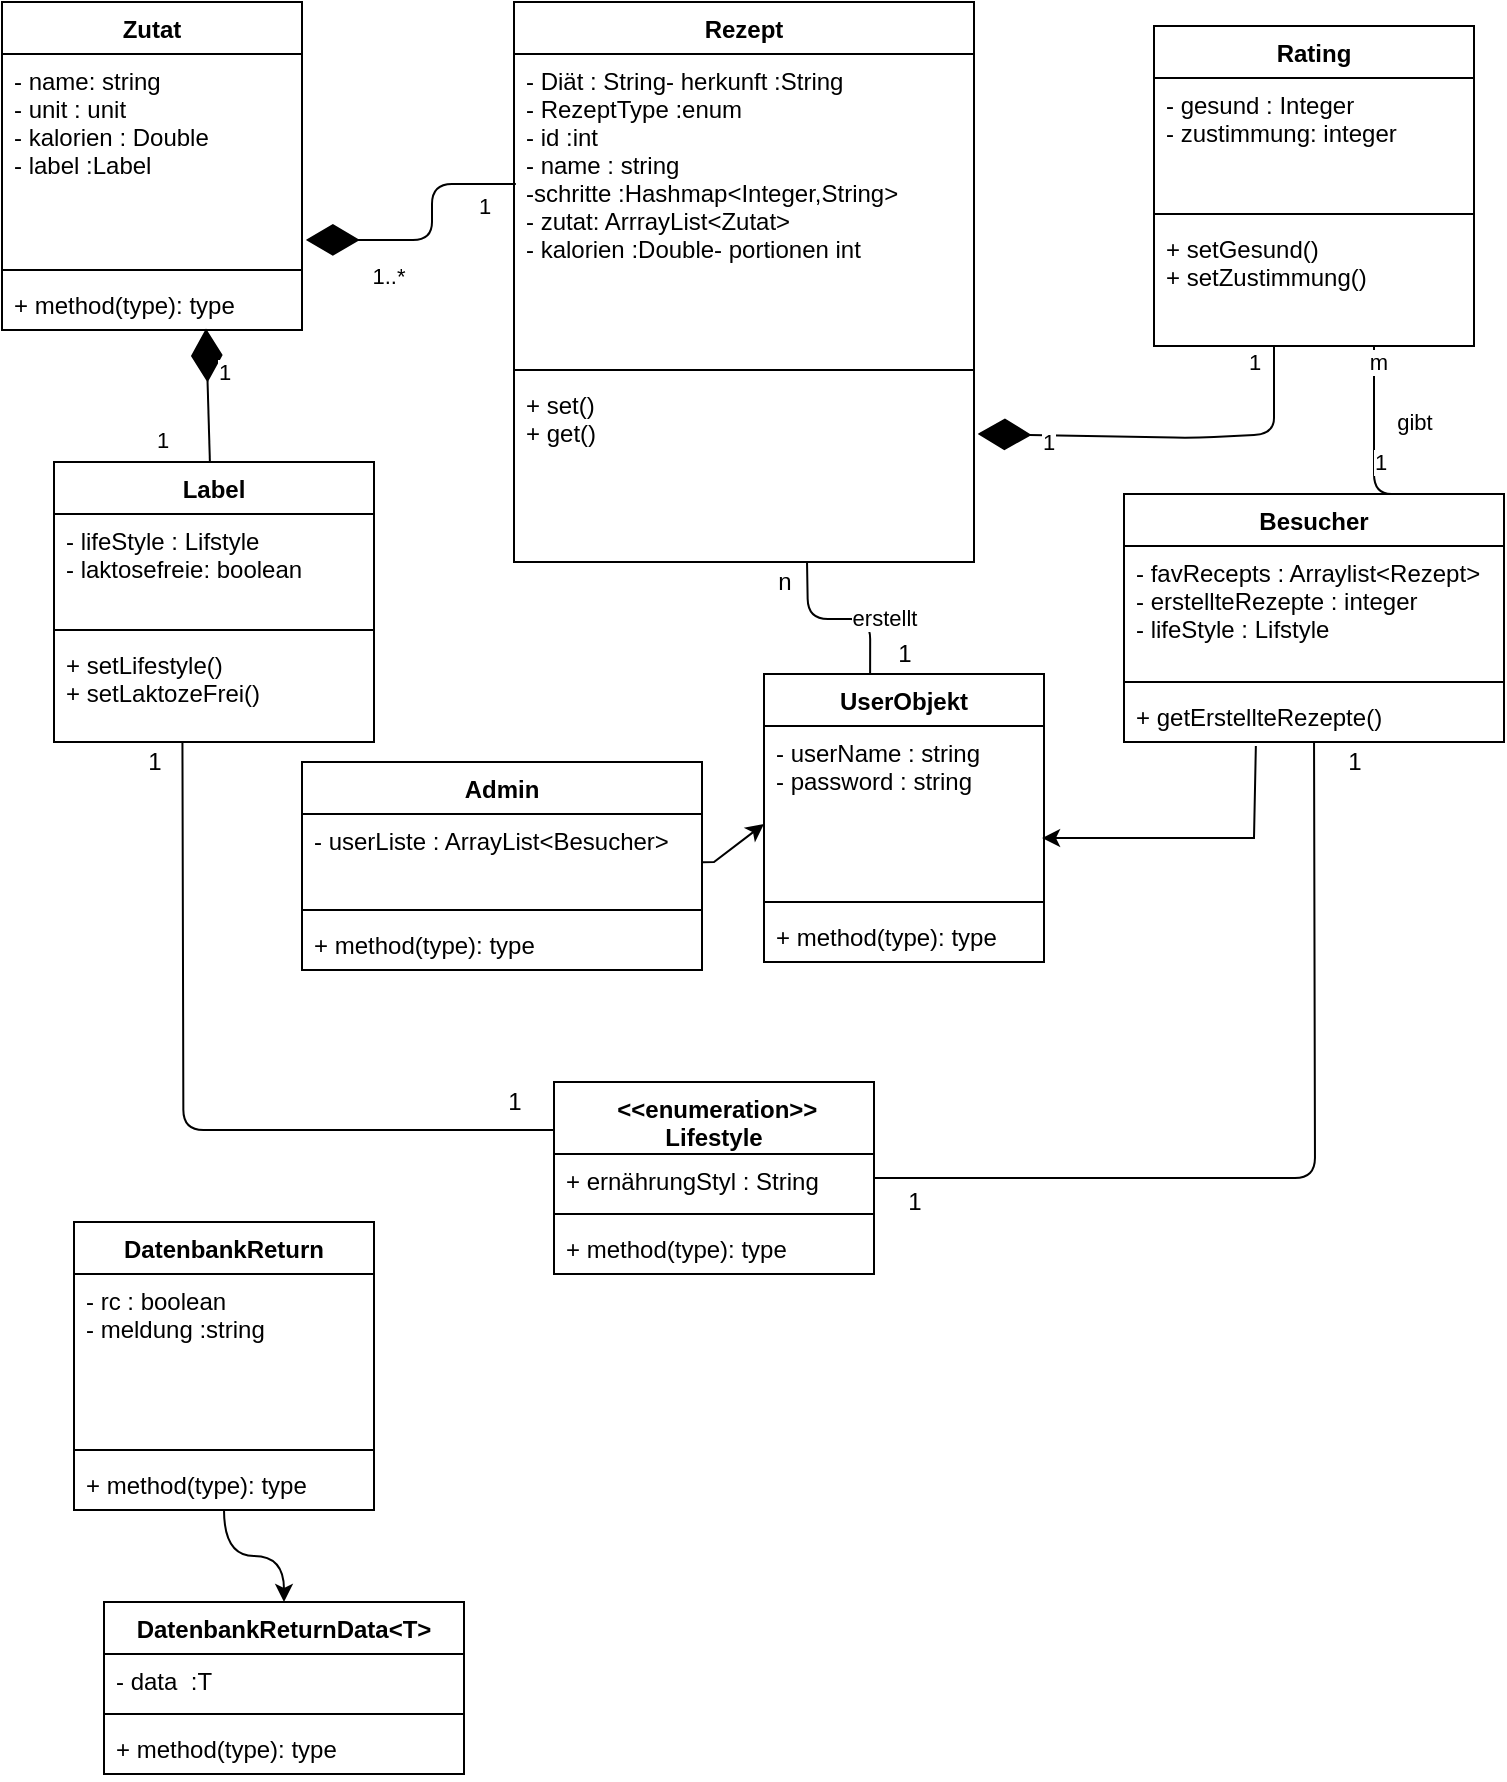<mxfile version="13.9.2" type="github">
  <diagram id="IZZyyHPVDpo9NpMuoboe" name="Page-1">
    <mxGraphModel dx="794" dy="982" grid="1" gridSize="10" guides="1" tooltips="1" connect="1" arrows="1" fold="1" page="1" pageScale="1" pageWidth="827" pageHeight="1169" math="0" shadow="0">
      <root>
        <mxCell id="0" />
        <mxCell id="1" parent="0" />
        <mxCell id="SRhx6CK5bO02SiISKb7Z-1" value="Zutat" style="swimlane;fontStyle=1;align=center;verticalAlign=top;childLayout=stackLayout;horizontal=1;startSize=26;horizontalStack=0;resizeParent=1;resizeParentMax=0;resizeLast=0;collapsible=1;marginBottom=0;" parent="1" vertex="1">
          <mxGeometry x="64" y="10" width="150" height="164" as="geometry" />
        </mxCell>
        <mxCell id="SRhx6CK5bO02SiISKb7Z-2" value="- name: string&#xa;- unit : unit&#xa;- kalorien : Double &#xa;- label :Label&#xa;&#xa;&#xa;&#xa;&#xa;" style="text;strokeColor=none;fillColor=none;align=left;verticalAlign=top;spacingLeft=4;spacingRight=4;overflow=hidden;rotatable=0;points=[[0,0.5],[1,0.5]];portConstraint=eastwest;" parent="SRhx6CK5bO02SiISKb7Z-1" vertex="1">
          <mxGeometry y="26" width="150" height="104" as="geometry" />
        </mxCell>
        <mxCell id="SRhx6CK5bO02SiISKb7Z-3" value="" style="line;strokeWidth=1;fillColor=none;align=left;verticalAlign=middle;spacingTop=-1;spacingLeft=3;spacingRight=3;rotatable=0;labelPosition=right;points=[];portConstraint=eastwest;" parent="SRhx6CK5bO02SiISKb7Z-1" vertex="1">
          <mxGeometry y="130" width="150" height="8" as="geometry" />
        </mxCell>
        <mxCell id="SRhx6CK5bO02SiISKb7Z-4" value="+ method(type): type" style="text;strokeColor=none;fillColor=none;align=left;verticalAlign=top;spacingLeft=4;spacingRight=4;overflow=hidden;rotatable=0;points=[[0,0.5],[1,0.5]];portConstraint=eastwest;" parent="SRhx6CK5bO02SiISKb7Z-1" vertex="1">
          <mxGeometry y="138" width="150" height="26" as="geometry" />
        </mxCell>
        <mxCell id="SRhx6CK5bO02SiISKb7Z-5" value="Rezept" style="swimlane;fontStyle=1;align=center;verticalAlign=top;childLayout=stackLayout;horizontal=1;startSize=26;horizontalStack=0;resizeParent=1;resizeParentMax=0;resizeLast=0;collapsible=1;marginBottom=0;" parent="1" vertex="1">
          <mxGeometry x="320" y="10" width="230" height="280" as="geometry" />
        </mxCell>
        <mxCell id="SRhx6CK5bO02SiISKb7Z-6" value="- Diät : String- herkunft :String&#xa;- RezeptType :enum&#xa;- id :int&#xa;- name : string&#xa;-schritte :Hashmap&lt;Integer,String&gt;&#xa;- zutat: ArrrayList&lt;Zutat&gt;&#xa;- kalorien :Double- portionen int&#xa;&#xa;&#xa;&#xa;&#xa;&#xa;&#xa;&#xa;&#xa;&#xa;&#xa;" style="text;strokeColor=none;fillColor=none;align=left;verticalAlign=top;spacingLeft=4;spacingRight=4;overflow=hidden;rotatable=0;points=[[0,0.5],[1,0.5]];portConstraint=eastwest;" parent="SRhx6CK5bO02SiISKb7Z-5" vertex="1">
          <mxGeometry y="26" width="230" height="154" as="geometry" />
        </mxCell>
        <mxCell id="SRhx6CK5bO02SiISKb7Z-7" value="" style="line;strokeWidth=1;fillColor=none;align=left;verticalAlign=middle;spacingTop=-1;spacingLeft=3;spacingRight=3;rotatable=0;labelPosition=right;points=[];portConstraint=eastwest;" parent="SRhx6CK5bO02SiISKb7Z-5" vertex="1">
          <mxGeometry y="180" width="230" height="8" as="geometry" />
        </mxCell>
        <mxCell id="SRhx6CK5bO02SiISKb7Z-8" value="+ set()&#xa;+ get()&#xa;" style="text;strokeColor=none;fillColor=none;align=left;verticalAlign=top;spacingLeft=4;spacingRight=4;overflow=hidden;rotatable=0;points=[[0,0.5],[1,0.5]];portConstraint=eastwest;" parent="SRhx6CK5bO02SiISKb7Z-5" vertex="1">
          <mxGeometry y="188" width="230" height="92" as="geometry" />
        </mxCell>
        <mxCell id="SRhx6CK5bO02SiISKb7Z-49" value="Rating" style="swimlane;fontStyle=1;align=center;verticalAlign=top;childLayout=stackLayout;horizontal=1;startSize=26;horizontalStack=0;resizeParent=1;resizeParentMax=0;resizeLast=0;collapsible=1;marginBottom=0;" parent="1" vertex="1">
          <mxGeometry x="640" y="22" width="160" height="160" as="geometry" />
        </mxCell>
        <mxCell id="SRhx6CK5bO02SiISKb7Z-50" value="- gesund : Integer&#xa;- zustimmung: integer&#xa;" style="text;strokeColor=none;fillColor=none;align=left;verticalAlign=top;spacingLeft=4;spacingRight=4;overflow=hidden;rotatable=0;points=[[0,0.5],[1,0.5]];portConstraint=eastwest;" parent="SRhx6CK5bO02SiISKb7Z-49" vertex="1">
          <mxGeometry y="26" width="160" height="64" as="geometry" />
        </mxCell>
        <mxCell id="SRhx6CK5bO02SiISKb7Z-51" value="" style="line;strokeWidth=1;fillColor=none;align=left;verticalAlign=middle;spacingTop=-1;spacingLeft=3;spacingRight=3;rotatable=0;labelPosition=right;points=[];portConstraint=eastwest;" parent="SRhx6CK5bO02SiISKb7Z-49" vertex="1">
          <mxGeometry y="90" width="160" height="8" as="geometry" />
        </mxCell>
        <mxCell id="SRhx6CK5bO02SiISKb7Z-52" value="+ setGesund()&#xa;+ setZustimmung()&#xa;&#xa;&#xa;" style="text;strokeColor=none;fillColor=none;align=left;verticalAlign=top;spacingLeft=4;spacingRight=4;overflow=hidden;rotatable=0;points=[[0,0.5],[1,0.5]];portConstraint=eastwest;" parent="SRhx6CK5bO02SiISKb7Z-49" vertex="1">
          <mxGeometry y="98" width="160" height="62" as="geometry" />
        </mxCell>
        <mxCell id="SRhx6CK5bO02SiISKb7Z-61" value=" &lt;&lt;enumeration&gt;&gt; &#xa;Lifestyle" style="swimlane;fontStyle=1;align=center;verticalAlign=top;childLayout=stackLayout;horizontal=1;startSize=36;horizontalStack=0;resizeParent=1;resizeParentMax=0;resizeLast=0;collapsible=1;marginBottom=0;" parent="1" vertex="1">
          <mxGeometry x="340" y="550" width="160" height="96" as="geometry" />
        </mxCell>
        <mxCell id="SRhx6CK5bO02SiISKb7Z-62" value="+ ernährungStyl : String" style="text;strokeColor=none;fillColor=none;align=left;verticalAlign=top;spacingLeft=4;spacingRight=4;overflow=hidden;rotatable=0;points=[[0,0.5],[1,0.5]];portConstraint=eastwest;" parent="SRhx6CK5bO02SiISKb7Z-61" vertex="1">
          <mxGeometry y="36" width="160" height="26" as="geometry" />
        </mxCell>
        <mxCell id="SRhx6CK5bO02SiISKb7Z-63" value="" style="line;strokeWidth=1;fillColor=none;align=left;verticalAlign=middle;spacingTop=-1;spacingLeft=3;spacingRight=3;rotatable=0;labelPosition=right;points=[];portConstraint=eastwest;" parent="SRhx6CK5bO02SiISKb7Z-61" vertex="1">
          <mxGeometry y="62" width="160" height="8" as="geometry" />
        </mxCell>
        <mxCell id="SRhx6CK5bO02SiISKb7Z-64" value="+ method(type): type" style="text;strokeColor=none;fillColor=none;align=left;verticalAlign=top;spacingLeft=4;spacingRight=4;overflow=hidden;rotatable=0;points=[[0,0.5],[1,0.5]];portConstraint=eastwest;" parent="SRhx6CK5bO02SiISKb7Z-61" vertex="1">
          <mxGeometry y="70" width="160" height="26" as="geometry" />
        </mxCell>
        <mxCell id="SRhx6CK5bO02SiISKb7Z-77" value="" style="endArrow=diamondThin;endFill=1;endSize=24;html=1;entryX=1.013;entryY=0.894;entryDx=0;entryDy=0;entryPerimeter=0;exitX=0.004;exitY=0.422;exitDx=0;exitDy=0;exitPerimeter=0;" parent="1" source="SRhx6CK5bO02SiISKb7Z-6" target="SRhx6CK5bO02SiISKb7Z-2" edge="1">
          <mxGeometry width="160" relative="1" as="geometry">
            <mxPoint x="319.05" y="397.076" as="sourcePoint" />
            <mxPoint x="240.0" y="239.996" as="targetPoint" />
            <Array as="points">
              <mxPoint x="279" y="101" />
              <mxPoint x="279" y="129" />
              <mxPoint x="260" y="129" />
            </Array>
          </mxGeometry>
        </mxCell>
        <mxCell id="SRhx6CK5bO02SiISKb7Z-105" value="1" style="edgeLabel;html=1;align=center;verticalAlign=middle;resizable=0;points=[];" parent="SRhx6CK5bO02SiISKb7Z-77" vertex="1" connectable="0">
          <mxGeometry x="-0.874" y="1" relative="1" as="geometry">
            <mxPoint x="-8.08" y="9.38" as="offset" />
          </mxGeometry>
        </mxCell>
        <mxCell id="SRhx6CK5bO02SiISKb7Z-106" value="1..*" style="edgeLabel;html=1;align=center;verticalAlign=middle;resizable=0;points=[];" parent="SRhx6CK5bO02SiISKb7Z-77" vertex="1" connectable="0">
          <mxGeometry x="0.553" y="3" relative="1" as="geometry">
            <mxPoint x="11.1" y="14.99" as="offset" />
          </mxGeometry>
        </mxCell>
        <mxCell id="SRhx6CK5bO02SiISKb7Z-78" value="" style="endArrow=diamondThin;endFill=1;endSize=24;html=1;entryX=1.008;entryY=0.304;entryDx=0;entryDy=0;entryPerimeter=0;" parent="1" edge="1" target="SRhx6CK5bO02SiISKb7Z-8">
          <mxGeometry width="160" relative="1" as="geometry">
            <mxPoint x="700" y="182" as="sourcePoint" />
            <mxPoint x="600" y="228" as="targetPoint" />
            <Array as="points">
              <mxPoint x="700" y="200" />
              <mxPoint x="700" y="226" />
              <mxPoint x="660" y="228" />
            </Array>
          </mxGeometry>
        </mxCell>
        <mxCell id="SRhx6CK5bO02SiISKb7Z-103" value="1" style="edgeLabel;html=1;align=center;verticalAlign=middle;resizable=0;points=[];" parent="SRhx6CK5bO02SiISKb7Z-78" vertex="1" connectable="0">
          <mxGeometry x="-0.88" relative="1" as="geometry">
            <mxPoint x="-10" y="-3.76" as="offset" />
          </mxGeometry>
        </mxCell>
        <mxCell id="SRhx6CK5bO02SiISKb7Z-104" value="1" style="edgeLabel;html=1;align=center;verticalAlign=middle;resizable=0;points=[];" parent="SRhx6CK5bO02SiISKb7Z-78" vertex="1" connectable="0">
          <mxGeometry x="0.641" y="3" relative="1" as="geometry">
            <mxPoint as="offset" />
          </mxGeometry>
        </mxCell>
        <mxCell id="SRhx6CK5bO02SiISKb7Z-81" value="Label" style="swimlane;fontStyle=1;align=center;verticalAlign=top;childLayout=stackLayout;horizontal=1;startSize=26;horizontalStack=0;resizeParent=1;resizeParentMax=0;resizeLast=0;collapsible=1;marginBottom=0;" parent="1" vertex="1">
          <mxGeometry x="90" y="240" width="160" height="140" as="geometry" />
        </mxCell>
        <mxCell id="SRhx6CK5bO02SiISKb7Z-82" value="- lifeStyle : Lifstyle&#xa;- laktosefreie: boolean " style="text;strokeColor=none;fillColor=none;align=left;verticalAlign=top;spacingLeft=4;spacingRight=4;overflow=hidden;rotatable=0;points=[[0,0.5],[1,0.5]];portConstraint=eastwest;" parent="SRhx6CK5bO02SiISKb7Z-81" vertex="1">
          <mxGeometry y="26" width="160" height="54" as="geometry" />
        </mxCell>
        <mxCell id="SRhx6CK5bO02SiISKb7Z-83" value="" style="line;strokeWidth=1;fillColor=none;align=left;verticalAlign=middle;spacingTop=-1;spacingLeft=3;spacingRight=3;rotatable=0;labelPosition=right;points=[];portConstraint=eastwest;" parent="SRhx6CK5bO02SiISKb7Z-81" vertex="1">
          <mxGeometry y="80" width="160" height="8" as="geometry" />
        </mxCell>
        <mxCell id="SRhx6CK5bO02SiISKb7Z-84" value="+ setLifestyle()&#xa;+ setLaktozeFrei()&#xa;" style="text;strokeColor=none;fillColor=none;align=left;verticalAlign=top;spacingLeft=4;spacingRight=4;overflow=hidden;rotatable=0;points=[[0,0.5],[1,0.5]];portConstraint=eastwest;" parent="SRhx6CK5bO02SiISKb7Z-81" vertex="1">
          <mxGeometry y="88" width="160" height="52" as="geometry" />
        </mxCell>
        <mxCell id="gb2XQUWt7gZtMW36fQ8k-5" value="DatenbankReturnData&lt;T&gt;" style="swimlane;fontStyle=1;align=center;verticalAlign=top;childLayout=stackLayout;horizontal=1;startSize=26;horizontalStack=0;resizeParent=1;resizeParentMax=0;resizeLast=0;collapsible=1;marginBottom=0;" vertex="1" parent="1">
          <mxGeometry x="115" y="810" width="180" height="86" as="geometry" />
        </mxCell>
        <mxCell id="gb2XQUWt7gZtMW36fQ8k-6" value="- data  :T" style="text;strokeColor=none;fillColor=none;align=left;verticalAlign=top;spacingLeft=4;spacingRight=4;overflow=hidden;rotatable=0;points=[[0,0.5],[1,0.5]];portConstraint=eastwest;" vertex="1" parent="gb2XQUWt7gZtMW36fQ8k-5">
          <mxGeometry y="26" width="180" height="26" as="geometry" />
        </mxCell>
        <mxCell id="gb2XQUWt7gZtMW36fQ8k-7" value="" style="line;strokeWidth=1;fillColor=none;align=left;verticalAlign=middle;spacingTop=-1;spacingLeft=3;spacingRight=3;rotatable=0;labelPosition=right;points=[];portConstraint=eastwest;" vertex="1" parent="gb2XQUWt7gZtMW36fQ8k-5">
          <mxGeometry y="52" width="180" height="8" as="geometry" />
        </mxCell>
        <mxCell id="gb2XQUWt7gZtMW36fQ8k-8" value="+ method(type): type" style="text;strokeColor=none;fillColor=none;align=left;verticalAlign=top;spacingLeft=4;spacingRight=4;overflow=hidden;rotatable=0;points=[[0,0.5],[1,0.5]];portConstraint=eastwest;" vertex="1" parent="gb2XQUWt7gZtMW36fQ8k-5">
          <mxGeometry y="60" width="180" height="26" as="geometry" />
        </mxCell>
        <mxCell id="gb2XQUWt7gZtMW36fQ8k-17" style="edgeStyle=orthogonalEdgeStyle;rounded=0;orthogonalLoop=1;jettySize=auto;html=1;entryX=0.5;entryY=0;entryDx=0;entryDy=0;curved=1;" edge="1" parent="1" source="gb2XQUWt7gZtMW36fQ8k-13" target="gb2XQUWt7gZtMW36fQ8k-5">
          <mxGeometry relative="1" as="geometry" />
        </mxCell>
        <mxCell id="gb2XQUWt7gZtMW36fQ8k-13" value="DatenbankReturn" style="swimlane;fontStyle=1;align=center;verticalAlign=top;childLayout=stackLayout;horizontal=1;startSize=26;horizontalStack=0;resizeParent=1;resizeParentMax=0;resizeLast=0;collapsible=1;marginBottom=0;" vertex="1" parent="1">
          <mxGeometry x="100" y="620" width="150" height="144" as="geometry" />
        </mxCell>
        <mxCell id="gb2XQUWt7gZtMW36fQ8k-14" value="- rc : boolean&#xa;- meldung :string&#xa;" style="text;strokeColor=none;fillColor=none;align=left;verticalAlign=top;spacingLeft=4;spacingRight=4;overflow=hidden;rotatable=0;points=[[0,0.5],[1,0.5]];portConstraint=eastwest;" vertex="1" parent="gb2XQUWt7gZtMW36fQ8k-13">
          <mxGeometry y="26" width="150" height="84" as="geometry" />
        </mxCell>
        <mxCell id="gb2XQUWt7gZtMW36fQ8k-15" value="" style="line;strokeWidth=1;fillColor=none;align=left;verticalAlign=middle;spacingTop=-1;spacingLeft=3;spacingRight=3;rotatable=0;labelPosition=right;points=[];portConstraint=eastwest;" vertex="1" parent="gb2XQUWt7gZtMW36fQ8k-13">
          <mxGeometry y="110" width="150" height="8" as="geometry" />
        </mxCell>
        <mxCell id="gb2XQUWt7gZtMW36fQ8k-16" value="+ method(type): type" style="text;strokeColor=none;fillColor=none;align=left;verticalAlign=top;spacingLeft=4;spacingRight=4;overflow=hidden;rotatable=0;points=[[0,0.5],[1,0.5]];portConstraint=eastwest;" vertex="1" parent="gb2XQUWt7gZtMW36fQ8k-13">
          <mxGeometry y="118" width="150" height="26" as="geometry" />
        </mxCell>
        <mxCell id="gb2XQUWt7gZtMW36fQ8k-18" value="UserObjekt" style="swimlane;fontStyle=1;align=center;verticalAlign=top;childLayout=stackLayout;horizontal=1;startSize=26;horizontalStack=0;resizeParent=1;resizeParentMax=0;resizeLast=0;collapsible=1;marginBottom=0;" vertex="1" parent="1">
          <mxGeometry x="445" y="346" width="140" height="144" as="geometry" />
        </mxCell>
        <mxCell id="gb2XQUWt7gZtMW36fQ8k-19" value="- userName : string&#xa;- password : string&#xa;&#xa;" style="text;strokeColor=none;fillColor=none;align=left;verticalAlign=top;spacingLeft=4;spacingRight=4;overflow=hidden;rotatable=0;points=[[0,0.5],[1,0.5]];portConstraint=eastwest;" vertex="1" parent="gb2XQUWt7gZtMW36fQ8k-18">
          <mxGeometry y="26" width="140" height="84" as="geometry" />
        </mxCell>
        <mxCell id="gb2XQUWt7gZtMW36fQ8k-20" value="" style="line;strokeWidth=1;fillColor=none;align=left;verticalAlign=middle;spacingTop=-1;spacingLeft=3;spacingRight=3;rotatable=0;labelPosition=right;points=[];portConstraint=eastwest;" vertex="1" parent="gb2XQUWt7gZtMW36fQ8k-18">
          <mxGeometry y="110" width="140" height="8" as="geometry" />
        </mxCell>
        <mxCell id="gb2XQUWt7gZtMW36fQ8k-21" value="+ method(type): type" style="text;strokeColor=none;fillColor=none;align=left;verticalAlign=top;spacingLeft=4;spacingRight=4;overflow=hidden;rotatable=0;points=[[0,0.5],[1,0.5]];portConstraint=eastwest;" vertex="1" parent="gb2XQUWt7gZtMW36fQ8k-18">
          <mxGeometry y="118" width="140" height="26" as="geometry" />
        </mxCell>
        <mxCell id="gb2XQUWt7gZtMW36fQ8k-27" value="" style="endArrow=none;html=1;edgeStyle=orthogonalEdgeStyle;entryX=0.593;entryY=1.053;entryDx=0;entryDy=0;entryPerimeter=0;exitX=0.379;exitY=0;exitDx=0;exitDy=0;exitPerimeter=0;" edge="1" parent="1" source="gb2XQUWt7gZtMW36fQ8k-18">
          <mxGeometry relative="1" as="geometry">
            <mxPoint x="443.49" y="355.02" as="sourcePoint" />
            <mxPoint x="466.51" y="290.002" as="targetPoint" />
            <Array as="points" />
          </mxGeometry>
        </mxCell>
        <mxCell id="gb2XQUWt7gZtMW36fQ8k-28" value="erstellt" style="edgeLabel;html=1;align=center;verticalAlign=middle;resizable=0;points=[];" vertex="1" connectable="0" parent="gb2XQUWt7gZtMW36fQ8k-27">
          <mxGeometry x="-0.697" y="2" relative="1" as="geometry">
            <mxPoint x="8.91" y="-15.05" as="offset" />
          </mxGeometry>
        </mxCell>
        <mxCell id="gb2XQUWt7gZtMW36fQ8k-29" value="" style="endArrow=none;html=1;edgeStyle=orthogonalEdgeStyle;exitX=0.75;exitY=0;exitDx=0;exitDy=0;" edge="1" parent="1" source="gb2XQUWt7gZtMW36fQ8k-35" target="SRhx6CK5bO02SiISKb7Z-52">
          <mxGeometry relative="1" as="geometry">
            <mxPoint x="710" y="365.02" as="sourcePoint" />
            <mxPoint x="733.02" y="300.002" as="targetPoint" />
            <Array as="points">
              <mxPoint x="750" y="256" />
            </Array>
          </mxGeometry>
        </mxCell>
        <mxCell id="gb2XQUWt7gZtMW36fQ8k-30" value="gibt" style="edgeLabel;html=1;align=center;verticalAlign=middle;resizable=0;points=[];" vertex="1" connectable="0" parent="gb2XQUWt7gZtMW36fQ8k-29">
          <mxGeometry x="-0.697" y="2" relative="1" as="geometry">
            <mxPoint x="16.5" y="-38" as="offset" />
          </mxGeometry>
        </mxCell>
        <mxCell id="gb2XQUWt7gZtMW36fQ8k-55" value="m" style="edgeLabel;html=1;align=center;verticalAlign=middle;resizable=0;points=[];" vertex="1" connectable="0" parent="gb2XQUWt7gZtMW36fQ8k-29">
          <mxGeometry x="0.843" y="-2" relative="1" as="geometry">
            <mxPoint y="1" as="offset" />
          </mxGeometry>
        </mxCell>
        <mxCell id="gb2XQUWt7gZtMW36fQ8k-56" value="1" style="edgeLabel;html=1;align=center;verticalAlign=middle;resizable=0;points=[];" vertex="1" connectable="0" parent="gb2XQUWt7gZtMW36fQ8k-29">
          <mxGeometry x="-0.681" y="-1" relative="1" as="geometry">
            <mxPoint y="-15" as="offset" />
          </mxGeometry>
        </mxCell>
        <mxCell id="gb2XQUWt7gZtMW36fQ8k-54" style="edgeStyle=none;rounded=0;orthogonalLoop=1;jettySize=auto;html=1;entryX=0;entryY=0.583;entryDx=0;entryDy=0;entryPerimeter=0;" edge="1" parent="1" source="gb2XQUWt7gZtMW36fQ8k-31" target="gb2XQUWt7gZtMW36fQ8k-19">
          <mxGeometry relative="1" as="geometry">
            <Array as="points">
              <mxPoint x="420" y="440" />
            </Array>
          </mxGeometry>
        </mxCell>
        <mxCell id="gb2XQUWt7gZtMW36fQ8k-31" value="Admin" style="swimlane;fontStyle=1;align=center;verticalAlign=top;childLayout=stackLayout;horizontal=1;startSize=26;horizontalStack=0;resizeParent=1;resizeParentMax=0;resizeLast=0;collapsible=1;marginBottom=0;" vertex="1" parent="1">
          <mxGeometry x="214" y="390" width="200" height="104" as="geometry" />
        </mxCell>
        <mxCell id="gb2XQUWt7gZtMW36fQ8k-32" value="- userListe : ArrayList&lt;Besucher&gt;" style="text;strokeColor=none;fillColor=none;align=left;verticalAlign=top;spacingLeft=4;spacingRight=4;overflow=hidden;rotatable=0;points=[[0,0.5],[1,0.5]];portConstraint=eastwest;" vertex="1" parent="gb2XQUWt7gZtMW36fQ8k-31">
          <mxGeometry y="26" width="200" height="44" as="geometry" />
        </mxCell>
        <mxCell id="gb2XQUWt7gZtMW36fQ8k-33" value="" style="line;strokeWidth=1;fillColor=none;align=left;verticalAlign=middle;spacingTop=-1;spacingLeft=3;spacingRight=3;rotatable=0;labelPosition=right;points=[];portConstraint=eastwest;" vertex="1" parent="gb2XQUWt7gZtMW36fQ8k-31">
          <mxGeometry y="70" width="200" height="8" as="geometry" />
        </mxCell>
        <mxCell id="gb2XQUWt7gZtMW36fQ8k-34" value="+ method(type): type" style="text;strokeColor=none;fillColor=none;align=left;verticalAlign=top;spacingLeft=4;spacingRight=4;overflow=hidden;rotatable=0;points=[[0,0.5],[1,0.5]];portConstraint=eastwest;" vertex="1" parent="gb2XQUWt7gZtMW36fQ8k-31">
          <mxGeometry y="78" width="200" height="26" as="geometry" />
        </mxCell>
        <mxCell id="gb2XQUWt7gZtMW36fQ8k-47" style="edgeStyle=none;rounded=0;orthogonalLoop=1;jettySize=auto;html=1;exitX=0.347;exitY=1.077;exitDx=0;exitDy=0;exitPerimeter=0;entryX=0.993;entryY=0.667;entryDx=0;entryDy=0;entryPerimeter=0;" edge="1" parent="1" source="gb2XQUWt7gZtMW36fQ8k-38" target="gb2XQUWt7gZtMW36fQ8k-19">
          <mxGeometry relative="1" as="geometry">
            <mxPoint x="592.95" y="630" as="sourcePoint" />
            <mxPoint x="585" y="416" as="targetPoint" />
            <Array as="points">
              <mxPoint x="690" y="428" />
            </Array>
          </mxGeometry>
        </mxCell>
        <mxCell id="gb2XQUWt7gZtMW36fQ8k-35" value="Besucher" style="swimlane;fontStyle=1;align=center;verticalAlign=top;childLayout=stackLayout;horizontal=1;startSize=26;horizontalStack=0;resizeParent=1;resizeParentMax=0;resizeLast=0;collapsible=1;marginBottom=0;" vertex="1" parent="1">
          <mxGeometry x="625" y="256" width="190" height="124" as="geometry" />
        </mxCell>
        <mxCell id="gb2XQUWt7gZtMW36fQ8k-36" value="- favRecepts : Arraylist&lt;Rezept&gt;&#xa;- erstellteRezepte : integer&#xa;- lifeStyle : Lifstyle&#xa;" style="text;strokeColor=none;fillColor=none;align=left;verticalAlign=top;spacingLeft=4;spacingRight=4;overflow=hidden;rotatable=0;points=[[0,0.5],[1,0.5]];portConstraint=eastwest;" vertex="1" parent="gb2XQUWt7gZtMW36fQ8k-35">
          <mxGeometry y="26" width="190" height="64" as="geometry" />
        </mxCell>
        <mxCell id="gb2XQUWt7gZtMW36fQ8k-37" value="" style="line;strokeWidth=1;fillColor=none;align=left;verticalAlign=middle;spacingTop=-1;spacingLeft=3;spacingRight=3;rotatable=0;labelPosition=right;points=[];portConstraint=eastwest;" vertex="1" parent="gb2XQUWt7gZtMW36fQ8k-35">
          <mxGeometry y="90" width="190" height="8" as="geometry" />
        </mxCell>
        <mxCell id="gb2XQUWt7gZtMW36fQ8k-38" value="+ getErstellteRezepte()" style="text;strokeColor=none;fillColor=none;align=left;verticalAlign=top;spacingLeft=4;spacingRight=4;overflow=hidden;rotatable=0;points=[[0,0.5],[1,0.5]];portConstraint=eastwest;" vertex="1" parent="gb2XQUWt7gZtMW36fQ8k-35">
          <mxGeometry y="98" width="190" height="26" as="geometry" />
        </mxCell>
        <mxCell id="gb2XQUWt7gZtMW36fQ8k-57" value="1" style="text;html=1;align=center;verticalAlign=middle;resizable=0;points=[];autosize=1;" vertex="1" parent="1">
          <mxGeometry x="505" y="326" width="20" height="20" as="geometry" />
        </mxCell>
        <mxCell id="gb2XQUWt7gZtMW36fQ8k-58" value="n" style="text;html=1;align=center;verticalAlign=middle;resizable=0;points=[];autosize=1;" vertex="1" parent="1">
          <mxGeometry x="445" y="290" width="20" height="20" as="geometry" />
        </mxCell>
        <mxCell id="gb2XQUWt7gZtMW36fQ8k-61" value="" style="endArrow=none;html=1;edgeStyle=orthogonalEdgeStyle;entryX=0.593;entryY=1.053;entryDx=0;entryDy=0;entryPerimeter=0;exitX=0;exitY=0.25;exitDx=0;exitDy=0;" edge="1" parent="1" source="SRhx6CK5bO02SiISKb7Z-61">
          <mxGeometry relative="1" as="geometry">
            <mxPoint x="185.77" y="436" as="sourcePoint" />
            <mxPoint x="154.22" y="380.002" as="targetPoint" />
            <Array as="points" />
          </mxGeometry>
        </mxCell>
        <mxCell id="gb2XQUWt7gZtMW36fQ8k-63" value="" style="endArrow=none;html=1;edgeStyle=orthogonalEdgeStyle;entryX=0.593;entryY=1.053;entryDx=0;entryDy=0;entryPerimeter=0;exitX=1;exitY=0.5;exitDx=0;exitDy=0;" edge="1" parent="1" source="SRhx6CK5bO02SiISKb7Z-61">
          <mxGeometry relative="1" as="geometry">
            <mxPoint x="905.8" y="574" as="sourcePoint" />
            <mxPoint x="720.02" y="380.002" as="targetPoint" />
            <Array as="points" />
          </mxGeometry>
        </mxCell>
        <mxCell id="gb2XQUWt7gZtMW36fQ8k-65" value="" style="endArrow=diamondThin;endFill=1;endSize=24;html=1;entryX=0.68;entryY=0.973;entryDx=0;entryDy=0;entryPerimeter=0;" edge="1" parent="1" source="SRhx6CK5bO02SiISKb7Z-81" target="SRhx6CK5bO02SiISKb7Z-4">
          <mxGeometry width="160" relative="1" as="geometry">
            <mxPoint x="350" y="380" as="sourcePoint" />
            <mxPoint x="510" y="380" as="targetPoint" />
            <Array as="points" />
          </mxGeometry>
        </mxCell>
        <mxCell id="gb2XQUWt7gZtMW36fQ8k-66" value="1" style="edgeLabel;html=1;align=center;verticalAlign=middle;resizable=0;points=[];rotation=0;" vertex="1" connectable="0" parent="1">
          <mxGeometry x="240" y="200" as="geometry">
            <mxPoint x="-65.588" y="-5.392" as="offset" />
          </mxGeometry>
        </mxCell>
        <mxCell id="gb2XQUWt7gZtMW36fQ8k-67" value="1" style="edgeLabel;html=1;align=center;verticalAlign=middle;resizable=0;points=[];" vertex="1" connectable="0" parent="1">
          <mxGeometry x="210" y="210" as="geometry">
            <mxPoint x="-66" y="19" as="offset" />
          </mxGeometry>
        </mxCell>
        <mxCell id="gb2XQUWt7gZtMW36fQ8k-68" value="1" style="text;html=1;align=center;verticalAlign=middle;resizable=0;points=[];autosize=1;" vertex="1" parent="1">
          <mxGeometry x="730" y="380" width="20" height="20" as="geometry" />
        </mxCell>
        <mxCell id="gb2XQUWt7gZtMW36fQ8k-69" value="1" style="text;html=1;align=center;verticalAlign=middle;resizable=0;points=[];autosize=1;" vertex="1" parent="1">
          <mxGeometry x="510" y="600" width="20" height="20" as="geometry" />
        </mxCell>
        <mxCell id="gb2XQUWt7gZtMW36fQ8k-70" value="1" style="text;html=1;align=center;verticalAlign=middle;resizable=0;points=[];autosize=1;" vertex="1" parent="1">
          <mxGeometry x="310" y="550" width="20" height="20" as="geometry" />
        </mxCell>
        <mxCell id="gb2XQUWt7gZtMW36fQ8k-71" value="1" style="text;html=1;align=center;verticalAlign=middle;resizable=0;points=[];autosize=1;" vertex="1" parent="1">
          <mxGeometry x="130" y="380" width="20" height="20" as="geometry" />
        </mxCell>
      </root>
    </mxGraphModel>
  </diagram>
</mxfile>
